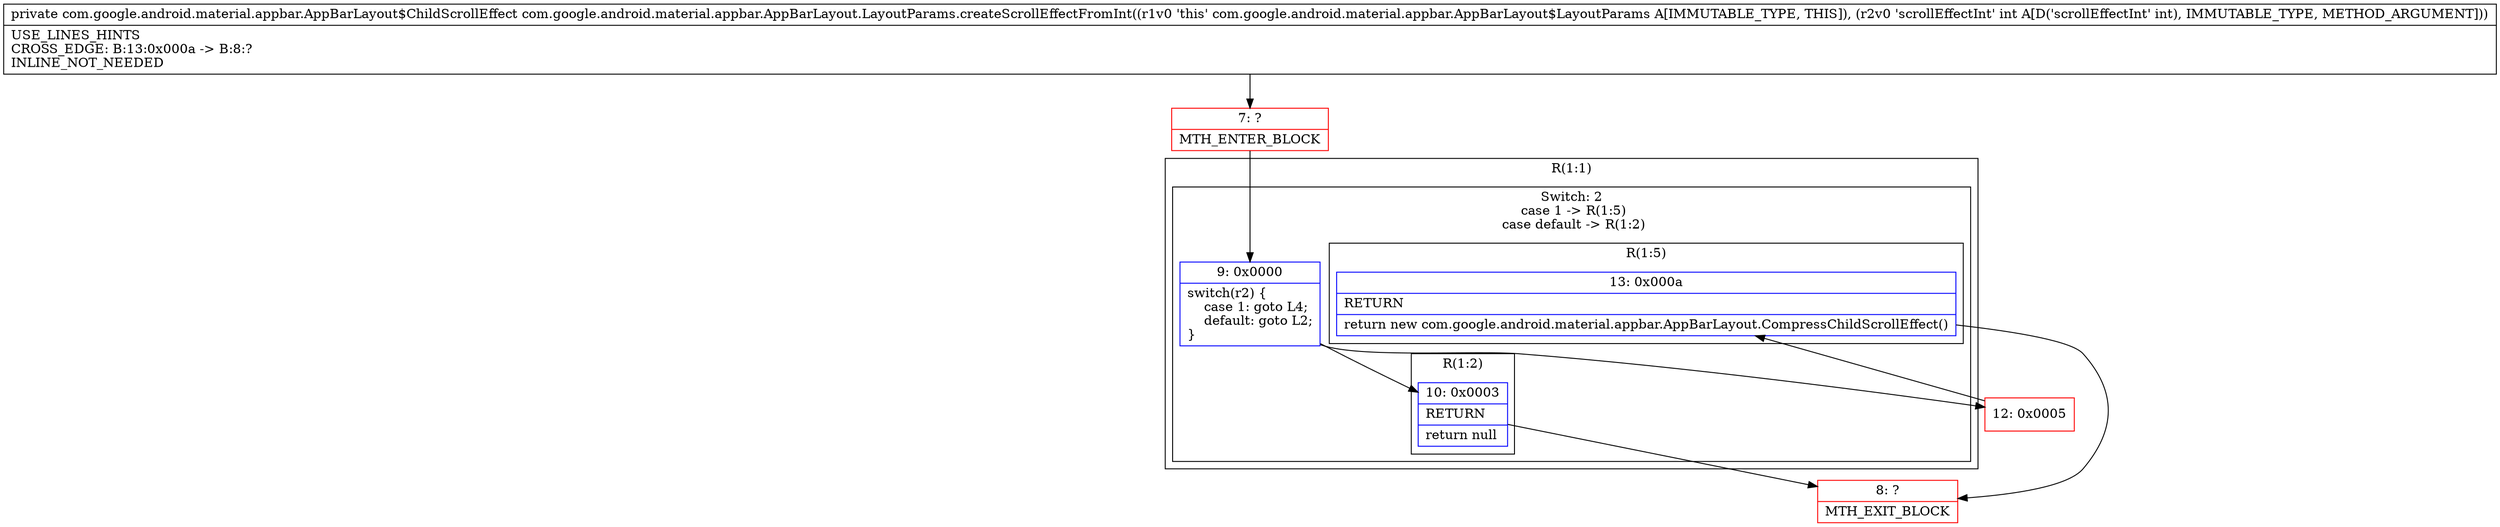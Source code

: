 digraph "CFG forcom.google.android.material.appbar.AppBarLayout.LayoutParams.createScrollEffectFromInt(I)Lcom\/google\/android\/material\/appbar\/AppBarLayout$ChildScrollEffect;" {
subgraph cluster_Region_401799569 {
label = "R(1:1)";
node [shape=record,color=blue];
subgraph cluster_SwitchRegion_1982009761 {
label = "Switch: 2
 case 1 -> R(1:5)
 case default -> R(1:2)";
node [shape=record,color=blue];
Node_9 [shape=record,label="{9\:\ 0x0000|switch(r2) \{\l    case 1: goto L4;\l    default: goto L2;\l\}\l}"];
subgraph cluster_Region_1667938024 {
label = "R(1:5)";
node [shape=record,color=blue];
Node_13 [shape=record,label="{13\:\ 0x000a|RETURN\l|return new com.google.android.material.appbar.AppBarLayout.CompressChildScrollEffect()\l}"];
}
subgraph cluster_Region_666634515 {
label = "R(1:2)";
node [shape=record,color=blue];
Node_10 [shape=record,label="{10\:\ 0x0003|RETURN\l|return null\l}"];
}
}
}
Node_7 [shape=record,color=red,label="{7\:\ ?|MTH_ENTER_BLOCK\l}"];
Node_8 [shape=record,color=red,label="{8\:\ ?|MTH_EXIT_BLOCK\l}"];
Node_12 [shape=record,color=red,label="{12\:\ 0x0005}"];
MethodNode[shape=record,label="{private com.google.android.material.appbar.AppBarLayout$ChildScrollEffect com.google.android.material.appbar.AppBarLayout.LayoutParams.createScrollEffectFromInt((r1v0 'this' com.google.android.material.appbar.AppBarLayout$LayoutParams A[IMMUTABLE_TYPE, THIS]), (r2v0 'scrollEffectInt' int A[D('scrollEffectInt' int), IMMUTABLE_TYPE, METHOD_ARGUMENT]))  | USE_LINES_HINTS\lCROSS_EDGE: B:13:0x000a \-\> B:8:?\lINLINE_NOT_NEEDED\l}"];
MethodNode -> Node_7;Node_9 -> Node_10;
Node_9 -> Node_12;
Node_13 -> Node_8;
Node_10 -> Node_8;
Node_7 -> Node_9;
Node_12 -> Node_13;
}

